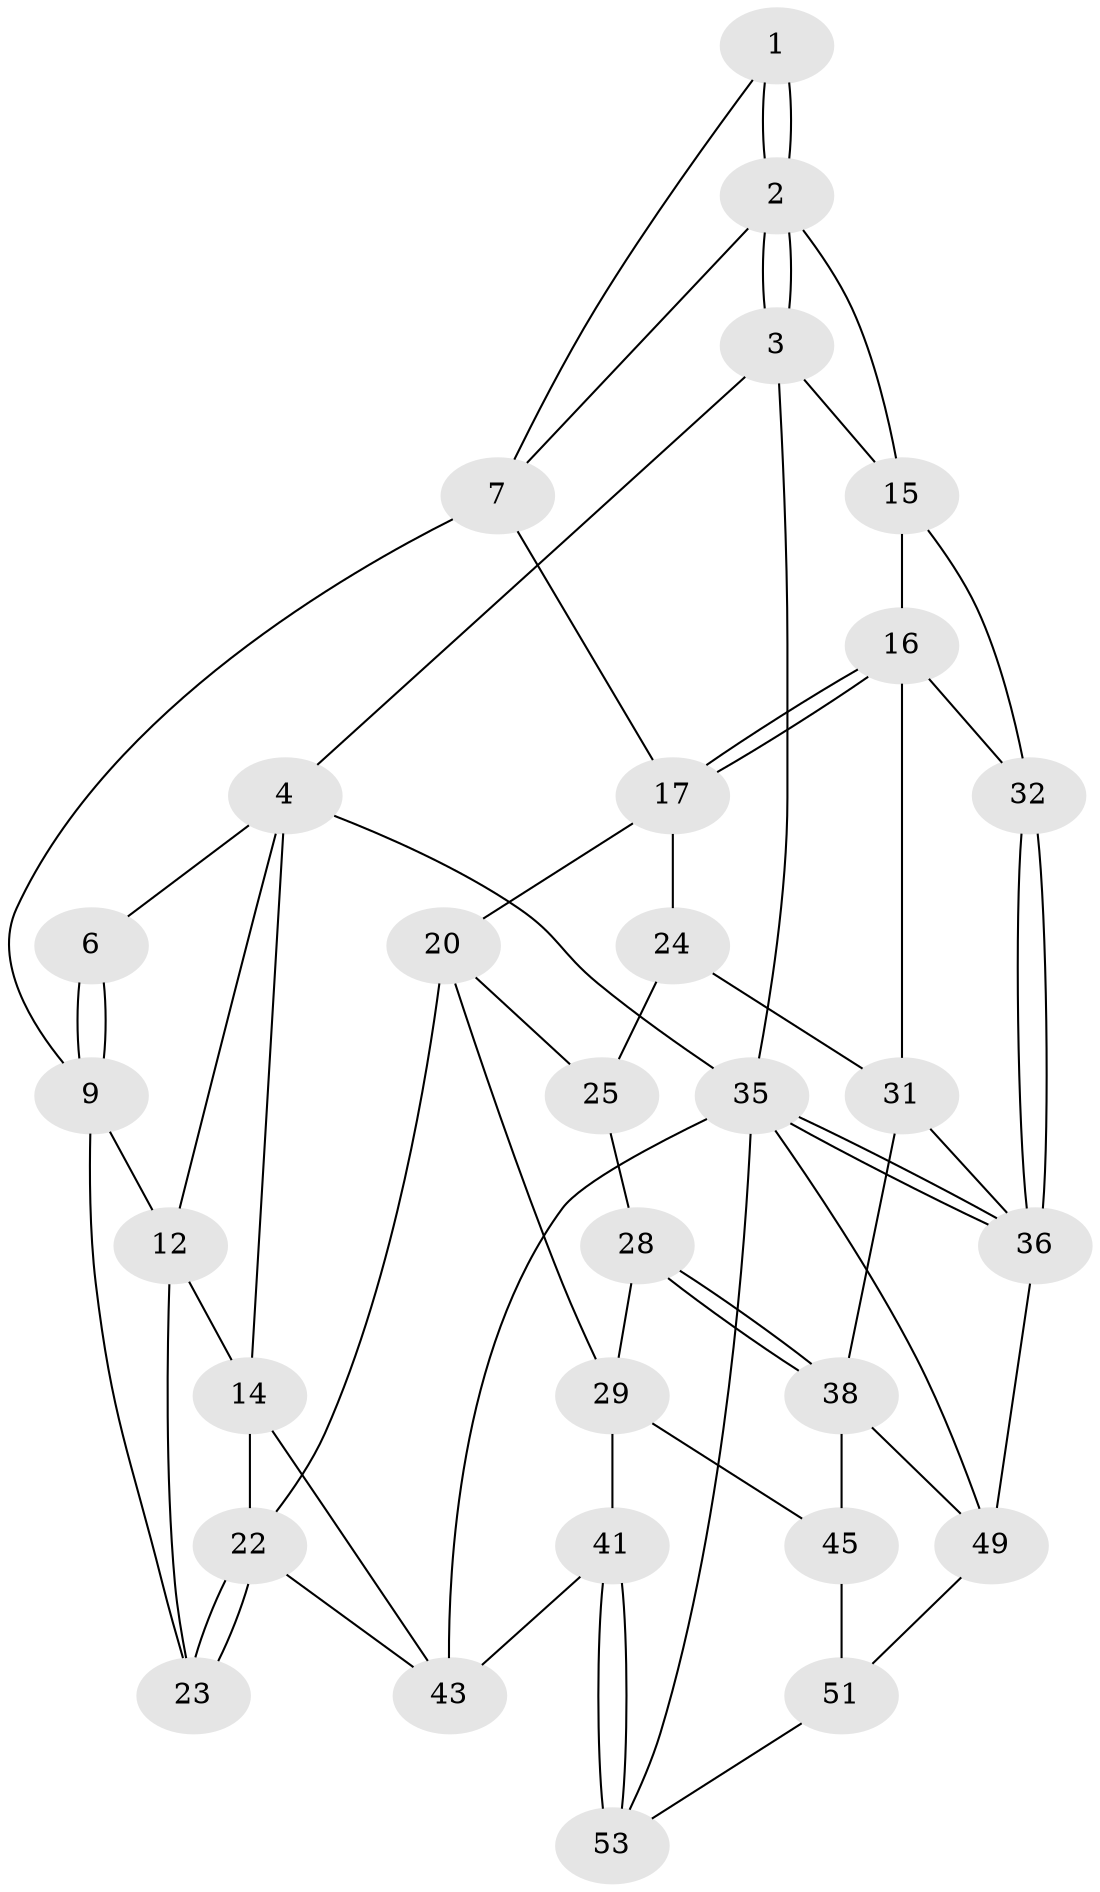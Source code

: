 // Generated by graph-tools (version 1.1) at 2025/24/03/03/25 07:24:34]
// undirected, 30 vertices, 64 edges
graph export_dot {
graph [start="1"]
  node [color=gray90,style=filled];
  1 [pos="+0.38216538096269337+0"];
  2 [pos="+1+0",super="+10"];
  3 [pos="+1+0"];
  4 [pos="+0+0",super="+5"];
  6 [pos="+0.3725337488860235+0"];
  7 [pos="+0.6907316798793852+0.10419126924417191",super="+8"];
  9 [pos="+0.4227663140871562+0.17655077898008367",super="+11"];
  12 [pos="+0.030366336490600186+0.028665384279039235",super="+13"];
  14 [pos="+0+0.499715084351484",super="+34"];
  15 [pos="+0.7844482288378298+0.30078630709335885",super="+19"];
  16 [pos="+0.7520182528320081+0.36204447986641614",super="+30"];
  17 [pos="+0.7381225716147388+0.3590238530522332",super="+18"];
  20 [pos="+0.48765895522521924+0.4206523537984395",super="+21"];
  22 [pos="+0.32330441036129476+0.5504284399053256",super="+33"];
  23 [pos="+0.20933998906284412+0.41173700273771746"];
  24 [pos="+0.5699994892367007+0.44724980474386883",super="+26"];
  25 [pos="+0.5218623553672415+0.437588408535644",super="+27"];
  28 [pos="+0.4583349067687093+0.6351026573326829"];
  29 [pos="+0.38317519883897816+0.6111982370442496",super="+40"];
  31 [pos="+0.6354964309283408+0.6053240719492426",super="+37"];
  32 [pos="+1+0.627149972571995"];
  35 [pos="+1+1",super="+48"];
  36 [pos="+1+0.8639512010824196",super="+39"];
  38 [pos="+0.5115571264613213+0.7739434016750717",super="+44"];
  41 [pos="+0.2415889016076035+0.8586384472911244",super="+42"];
  43 [pos="+0.16068000023447676+0.8302627897022277",super="+47"];
  45 [pos="+0.47127336433684885+0.8208572332244848",super="+46"];
  49 [pos="+0.5455837973465603+0.8444963110417771",super="+50"];
  51 [pos="+0.5009501705192975+1",super="+52"];
  53 [pos="+0.39800649389036186+1",super="+54"];
  1 -- 2;
  1 -- 2;
  1 -- 7;
  2 -- 3;
  2 -- 3;
  2 -- 15;
  2 -- 7;
  3 -- 4;
  3 -- 35;
  3 -- 15;
  4 -- 14;
  4 -- 35;
  4 -- 12;
  4 -- 6;
  6 -- 9;
  6 -- 9;
  7 -- 9;
  7 -- 17;
  9 -- 12;
  9 -- 23;
  12 -- 14;
  12 -- 23;
  14 -- 43;
  14 -- 22;
  15 -- 16;
  15 -- 32;
  16 -- 17;
  16 -- 17;
  16 -- 32;
  16 -- 31;
  17 -- 24;
  17 -- 20;
  20 -- 25;
  20 -- 29;
  20 -- 22;
  22 -- 23;
  22 -- 23;
  22 -- 43;
  24 -- 25;
  24 -- 31;
  25 -- 28;
  28 -- 29;
  28 -- 38;
  28 -- 38;
  29 -- 41;
  29 -- 45;
  31 -- 36;
  31 -- 38;
  32 -- 36;
  32 -- 36;
  35 -- 36;
  35 -- 36;
  35 -- 43;
  35 -- 53;
  35 -- 49;
  36 -- 49;
  38 -- 49;
  38 -- 45;
  41 -- 53 [weight=2];
  41 -- 53;
  41 -- 43;
  45 -- 51 [weight=2];
  49 -- 51;
  51 -- 53;
}
